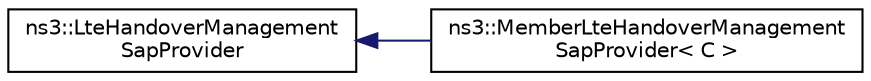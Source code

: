 digraph "Graphical Class Hierarchy"
{
 // LATEX_PDF_SIZE
  edge [fontname="Helvetica",fontsize="10",labelfontname="Helvetica",labelfontsize="10"];
  node [fontname="Helvetica",fontsize="10",shape=record];
  rankdir="LR";
  Node0 [label="ns3::LteHandoverManagement\lSapProvider",height=0.2,width=0.4,color="black", fillcolor="white", style="filled",URL="$classns3_1_1_lte_handover_management_sap_provider.html",tooltip="Service Access Point (SAP) offered by the handover algorithm instance to the eNodeB RRC instance."];
  Node0 -> Node1 [dir="back",color="midnightblue",fontsize="10",style="solid",fontname="Helvetica"];
  Node1 [label="ns3::MemberLteHandoverManagement\lSapProvider\< C \>",height=0.2,width=0.4,color="black", fillcolor="white", style="filled",URL="$classns3_1_1_member_lte_handover_management_sap_provider.html",tooltip="Template for the implementation of the LteHandoverManagementSapProvider as a member of an owner class..."];
}
